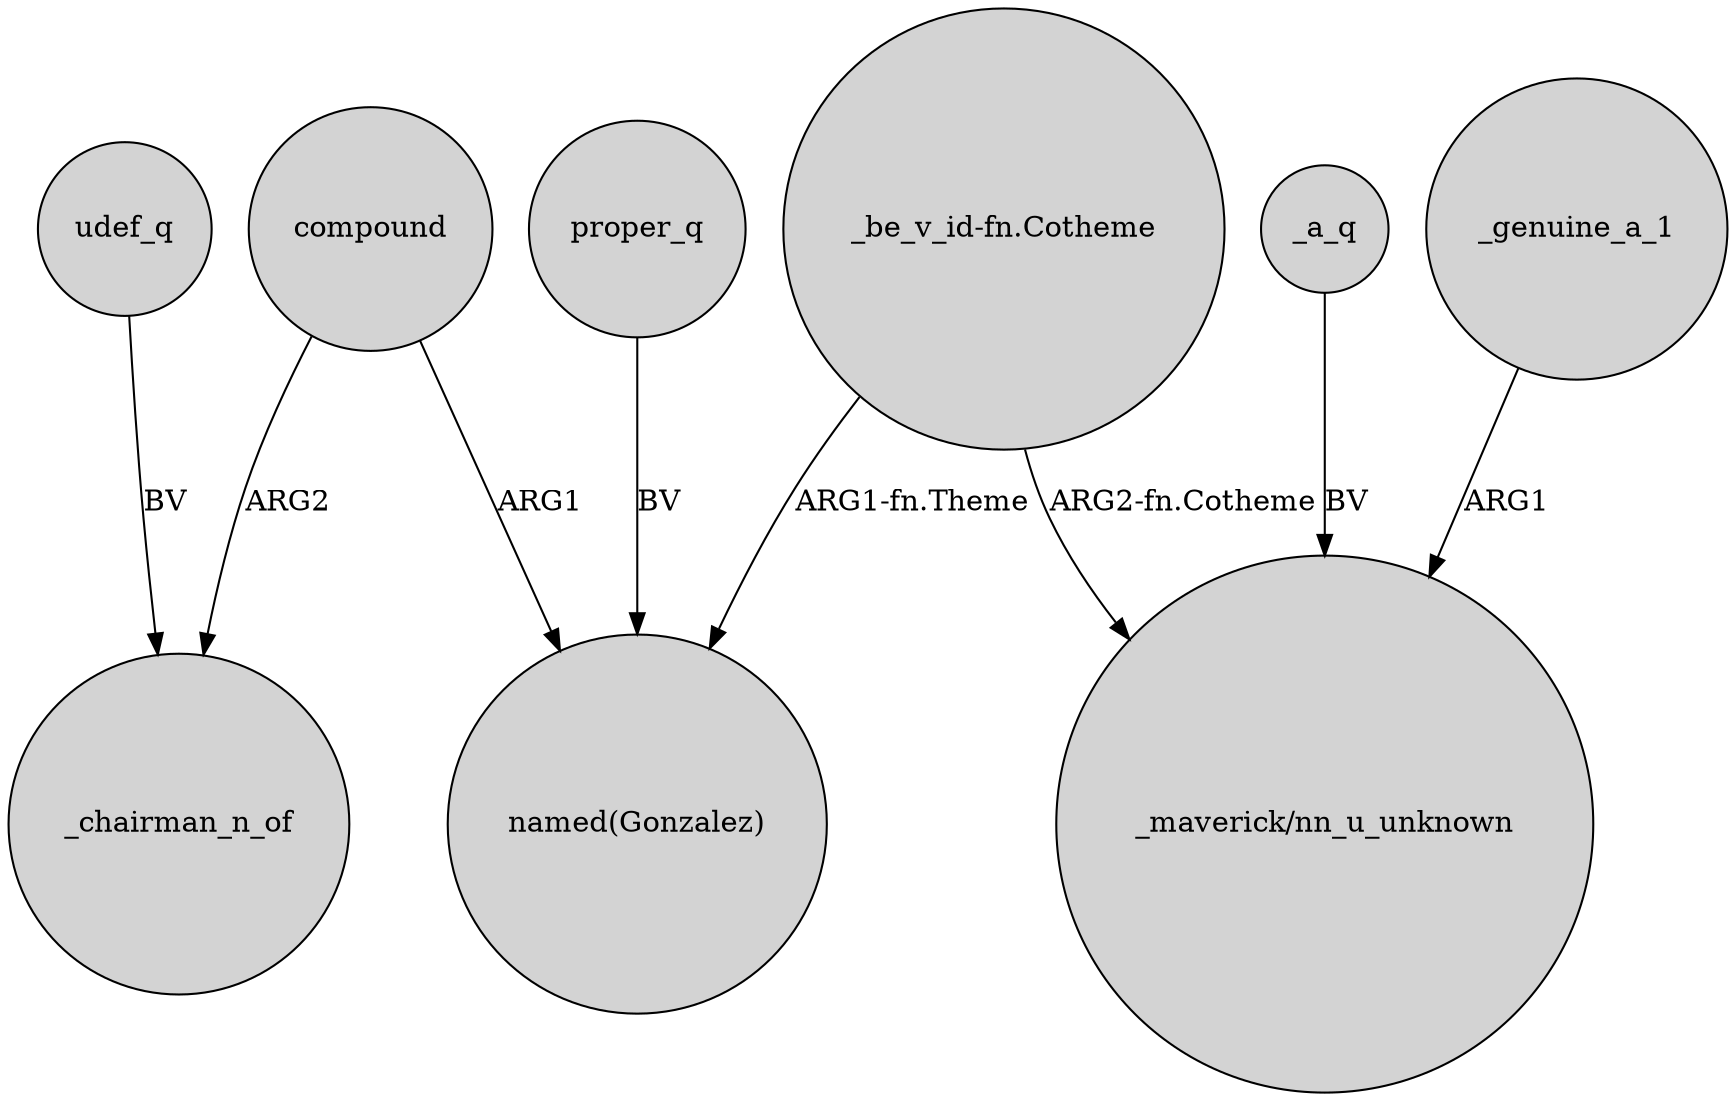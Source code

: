 digraph {
	node [shape=circle style=filled]
	compound -> _chairman_n_of [label=ARG2]
	_genuine_a_1 -> "_maverick/nn_u_unknown" [label=ARG1]
	"_be_v_id-fn.Cotheme" -> "_maverick/nn_u_unknown" [label="ARG2-fn.Cotheme"]
	"_be_v_id-fn.Cotheme" -> "named(Gonzalez)" [label="ARG1-fn.Theme"]
	udef_q -> _chairman_n_of [label=BV]
	proper_q -> "named(Gonzalez)" [label=BV]
	compound -> "named(Gonzalez)" [label=ARG1]
	_a_q -> "_maverick/nn_u_unknown" [label=BV]
}
